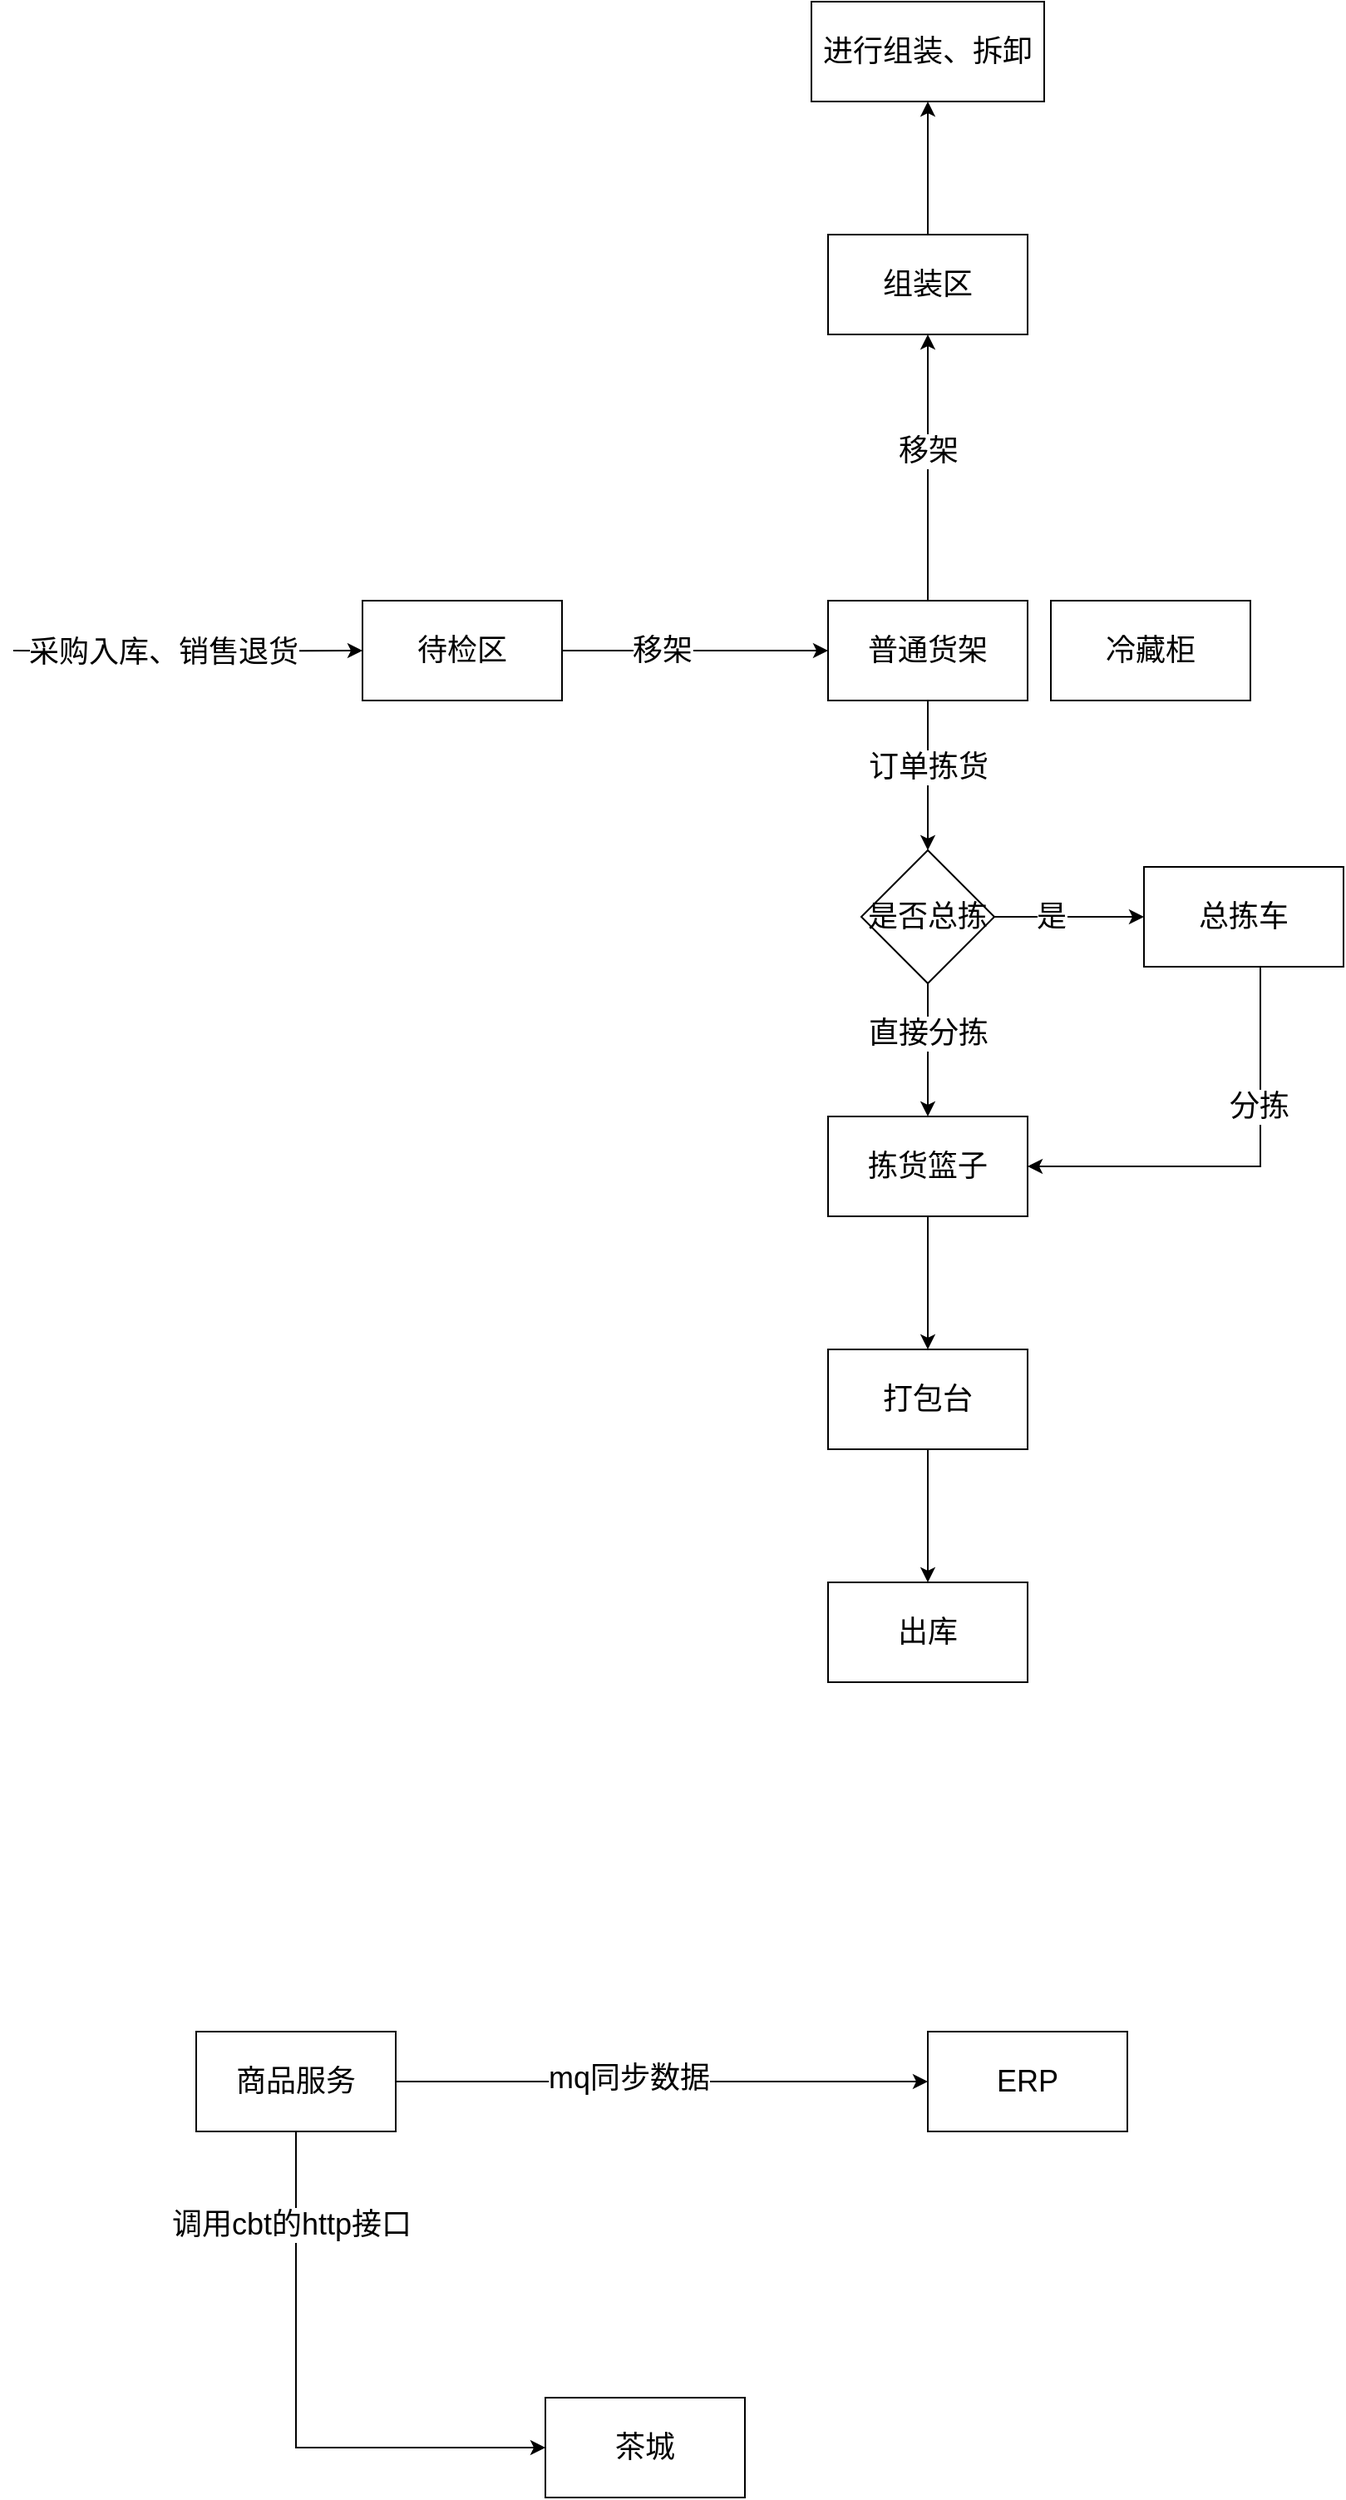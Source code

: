 <mxfile version="16.5.6" type="github">
  <diagram id="Mu7yk8GuiVk8Gk-UCI4_" name="第 1 页">
    <mxGraphModel dx="2249" dy="1875" grid="1" gridSize="10" guides="1" tooltips="1" connect="1" arrows="1" fold="1" page="1" pageScale="1" pageWidth="827" pageHeight="1169" math="0" shadow="0">
      <root>
        <mxCell id="0" />
        <mxCell id="1" parent="0" />
        <mxCell id="oV9n_YVSXL_IAB9L3_i6-15" style="edgeStyle=orthogonalEdgeStyle;rounded=0;orthogonalLoop=1;jettySize=auto;html=1;entryX=0;entryY=0.5;entryDx=0;entryDy=0;fontSize=18;" edge="1" parent="1" source="oV9n_YVSXL_IAB9L3_i6-1" target="oV9n_YVSXL_IAB9L3_i6-5">
          <mxGeometry relative="1" as="geometry" />
        </mxCell>
        <mxCell id="oV9n_YVSXL_IAB9L3_i6-16" value="移架" style="edgeLabel;html=1;align=center;verticalAlign=middle;resizable=0;points=[];fontSize=18;" vertex="1" connectable="0" parent="oV9n_YVSXL_IAB9L3_i6-15">
          <mxGeometry x="-0.25" relative="1" as="geometry">
            <mxPoint as="offset" />
          </mxGeometry>
        </mxCell>
        <mxCell id="oV9n_YVSXL_IAB9L3_i6-1" value="待检区" style="rounded=0;whiteSpace=wrap;html=1;fontSize=18;" vertex="1" parent="1">
          <mxGeometry x="60" y="100" width="120" height="60" as="geometry" />
        </mxCell>
        <mxCell id="oV9n_YVSXL_IAB9L3_i6-12" style="edgeStyle=orthogonalEdgeStyle;rounded=0;orthogonalLoop=1;jettySize=auto;html=1;entryX=0.5;entryY=0;entryDx=0;entryDy=0;fontSize=18;" edge="1" parent="1" source="oV9n_YVSXL_IAB9L3_i6-2" target="oV9n_YVSXL_IAB9L3_i6-4">
          <mxGeometry relative="1" as="geometry" />
        </mxCell>
        <mxCell id="oV9n_YVSXL_IAB9L3_i6-2" value="拣货篮子" style="rounded=0;whiteSpace=wrap;html=1;fontSize=18;" vertex="1" parent="1">
          <mxGeometry x="340" y="410" width="120" height="60" as="geometry" />
        </mxCell>
        <mxCell id="oV9n_YVSXL_IAB9L3_i6-27" style="edgeStyle=orthogonalEdgeStyle;rounded=0;orthogonalLoop=1;jettySize=auto;html=1;entryX=1;entryY=0.5;entryDx=0;entryDy=0;fontSize=18;" edge="1" parent="1" source="oV9n_YVSXL_IAB9L3_i6-3" target="oV9n_YVSXL_IAB9L3_i6-2">
          <mxGeometry relative="1" as="geometry">
            <Array as="points">
              <mxPoint x="600" y="440" />
            </Array>
          </mxGeometry>
        </mxCell>
        <mxCell id="oV9n_YVSXL_IAB9L3_i6-28" value="分拣" style="edgeLabel;html=1;align=center;verticalAlign=middle;resizable=0;points=[];fontSize=18;" vertex="1" connectable="0" parent="oV9n_YVSXL_IAB9L3_i6-27">
          <mxGeometry x="-0.352" y="-1" relative="1" as="geometry">
            <mxPoint as="offset" />
          </mxGeometry>
        </mxCell>
        <mxCell id="oV9n_YVSXL_IAB9L3_i6-3" value="总拣车" style="rounded=0;whiteSpace=wrap;html=1;fontSize=18;" vertex="1" parent="1">
          <mxGeometry x="530" y="260" width="120" height="60" as="geometry" />
        </mxCell>
        <mxCell id="oV9n_YVSXL_IAB9L3_i6-18" value="" style="edgeStyle=orthogonalEdgeStyle;rounded=0;orthogonalLoop=1;jettySize=auto;html=1;fontSize=18;" edge="1" parent="1" source="oV9n_YVSXL_IAB9L3_i6-4" target="oV9n_YVSXL_IAB9L3_i6-17">
          <mxGeometry relative="1" as="geometry" />
        </mxCell>
        <mxCell id="oV9n_YVSXL_IAB9L3_i6-4" value="打包台" style="rounded=0;whiteSpace=wrap;html=1;fontSize=18;" vertex="1" parent="1">
          <mxGeometry x="340" y="550" width="120" height="60" as="geometry" />
        </mxCell>
        <mxCell id="oV9n_YVSXL_IAB9L3_i6-9" value="" style="edgeStyle=orthogonalEdgeStyle;rounded=0;orthogonalLoop=1;jettySize=auto;html=1;fontSize=18;" edge="1" parent="1" source="oV9n_YVSXL_IAB9L3_i6-5" target="oV9n_YVSXL_IAB9L3_i6-8">
          <mxGeometry relative="1" as="geometry" />
        </mxCell>
        <mxCell id="oV9n_YVSXL_IAB9L3_i6-24" value="订单拣货" style="edgeLabel;html=1;align=center;verticalAlign=middle;resizable=0;points=[];fontSize=18;" vertex="1" connectable="0" parent="oV9n_YVSXL_IAB9L3_i6-9">
          <mxGeometry x="-0.309" y="2" relative="1" as="geometry">
            <mxPoint x="-2" y="9" as="offset" />
          </mxGeometry>
        </mxCell>
        <mxCell id="oV9n_YVSXL_IAB9L3_i6-13" style="edgeStyle=orthogonalEdgeStyle;rounded=0;orthogonalLoop=1;jettySize=auto;html=1;fontSize=18;" edge="1" parent="1" source="oV9n_YVSXL_IAB9L3_i6-5" target="oV9n_YVSXL_IAB9L3_i6-7">
          <mxGeometry relative="1" as="geometry" />
        </mxCell>
        <mxCell id="oV9n_YVSXL_IAB9L3_i6-14" value="移架" style="edgeLabel;html=1;align=center;verticalAlign=middle;resizable=0;points=[];fontSize=18;" vertex="1" connectable="0" parent="oV9n_YVSXL_IAB9L3_i6-13">
          <mxGeometry x="0.125" relative="1" as="geometry">
            <mxPoint as="offset" />
          </mxGeometry>
        </mxCell>
        <mxCell id="oV9n_YVSXL_IAB9L3_i6-5" value="普通货架" style="rounded=0;whiteSpace=wrap;html=1;fontSize=18;" vertex="1" parent="1">
          <mxGeometry x="340" y="100" width="120" height="60" as="geometry" />
        </mxCell>
        <mxCell id="oV9n_YVSXL_IAB9L3_i6-6" value="冷藏柜" style="rounded=0;whiteSpace=wrap;html=1;fontSize=18;" vertex="1" parent="1">
          <mxGeometry x="474" y="100" width="120" height="60" as="geometry" />
        </mxCell>
        <mxCell id="oV9n_YVSXL_IAB9L3_i6-26" value="" style="edgeStyle=orthogonalEdgeStyle;rounded=0;orthogonalLoop=1;jettySize=auto;html=1;fontSize=18;" edge="1" parent="1" source="oV9n_YVSXL_IAB9L3_i6-7" target="oV9n_YVSXL_IAB9L3_i6-25">
          <mxGeometry relative="1" as="geometry" />
        </mxCell>
        <mxCell id="oV9n_YVSXL_IAB9L3_i6-7" value="组装区" style="rounded=0;whiteSpace=wrap;html=1;fontSize=18;" vertex="1" parent="1">
          <mxGeometry x="340" y="-120" width="120" height="60" as="geometry" />
        </mxCell>
        <mxCell id="oV9n_YVSXL_IAB9L3_i6-10" style="edgeStyle=orthogonalEdgeStyle;rounded=0;orthogonalLoop=1;jettySize=auto;html=1;entryX=0.5;entryY=0;entryDx=0;entryDy=0;fontSize=18;" edge="1" parent="1" source="oV9n_YVSXL_IAB9L3_i6-8" target="oV9n_YVSXL_IAB9L3_i6-2">
          <mxGeometry relative="1" as="geometry">
            <Array as="points">
              <mxPoint x="400" y="370" />
              <mxPoint x="400" y="370" />
            </Array>
          </mxGeometry>
        </mxCell>
        <mxCell id="oV9n_YVSXL_IAB9L3_i6-30" value="直接分拣" style="edgeLabel;html=1;align=center;verticalAlign=middle;resizable=0;points=[];fontSize=18;" vertex="1" connectable="0" parent="oV9n_YVSXL_IAB9L3_i6-10">
          <mxGeometry x="-0.25" y="-1" relative="1" as="geometry">
            <mxPoint x="1" as="offset" />
          </mxGeometry>
        </mxCell>
        <mxCell id="oV9n_YVSXL_IAB9L3_i6-11" style="edgeStyle=orthogonalEdgeStyle;rounded=0;orthogonalLoop=1;jettySize=auto;html=1;entryX=0;entryY=0.5;entryDx=0;entryDy=0;fontSize=18;" edge="1" parent="1" source="oV9n_YVSXL_IAB9L3_i6-8" target="oV9n_YVSXL_IAB9L3_i6-3">
          <mxGeometry relative="1" as="geometry" />
        </mxCell>
        <mxCell id="oV9n_YVSXL_IAB9L3_i6-29" value="是" style="edgeLabel;html=1;align=center;verticalAlign=middle;resizable=0;points=[];fontSize=18;" vertex="1" connectable="0" parent="oV9n_YVSXL_IAB9L3_i6-11">
          <mxGeometry x="-0.244" relative="1" as="geometry">
            <mxPoint as="offset" />
          </mxGeometry>
        </mxCell>
        <mxCell id="oV9n_YVSXL_IAB9L3_i6-8" value="是否总拣" style="rhombus;whiteSpace=wrap;html=1;rounded=0;fontSize=18;" vertex="1" parent="1">
          <mxGeometry x="360" y="250" width="80" height="80" as="geometry" />
        </mxCell>
        <mxCell id="oV9n_YVSXL_IAB9L3_i6-17" value="出库" style="whiteSpace=wrap;html=1;rounded=0;fontSize=18;" vertex="1" parent="1">
          <mxGeometry x="340" y="690" width="120" height="60" as="geometry" />
        </mxCell>
        <mxCell id="oV9n_YVSXL_IAB9L3_i6-22" style="edgeStyle=orthogonalEdgeStyle;rounded=0;orthogonalLoop=1;jettySize=auto;html=1;fontSize=18;" edge="1" parent="1" target="oV9n_YVSXL_IAB9L3_i6-1">
          <mxGeometry relative="1" as="geometry">
            <mxPoint x="-150" y="130" as="sourcePoint" />
          </mxGeometry>
        </mxCell>
        <mxCell id="oV9n_YVSXL_IAB9L3_i6-23" value="采购入库、销售退货" style="edgeLabel;html=1;align=center;verticalAlign=middle;resizable=0;points=[];fontSize=18;" vertex="1" connectable="0" parent="oV9n_YVSXL_IAB9L3_i6-22">
          <mxGeometry x="-0.152" relative="1" as="geometry">
            <mxPoint as="offset" />
          </mxGeometry>
        </mxCell>
        <mxCell id="oV9n_YVSXL_IAB9L3_i6-25" value="进行组装、拆卸" style="whiteSpace=wrap;html=1;rounded=0;fontSize=18;" vertex="1" parent="1">
          <mxGeometry x="330" y="-260" width="140" height="60" as="geometry" />
        </mxCell>
        <mxCell id="oV9n_YVSXL_IAB9L3_i6-36" style="edgeStyle=orthogonalEdgeStyle;rounded=0;orthogonalLoop=1;jettySize=auto;html=1;entryX=0;entryY=0.5;entryDx=0;entryDy=0;fontSize=18;" edge="1" parent="1" source="oV9n_YVSXL_IAB9L3_i6-33" target="oV9n_YVSXL_IAB9L3_i6-34">
          <mxGeometry relative="1" as="geometry" />
        </mxCell>
        <mxCell id="oV9n_YVSXL_IAB9L3_i6-37" value="mq同步数据" style="edgeLabel;html=1;align=center;verticalAlign=middle;resizable=0;points=[];fontSize=18;" vertex="1" connectable="0" parent="oV9n_YVSXL_IAB9L3_i6-36">
          <mxGeometry x="-0.125" y="2" relative="1" as="geometry">
            <mxPoint as="offset" />
          </mxGeometry>
        </mxCell>
        <mxCell id="oV9n_YVSXL_IAB9L3_i6-38" style="edgeStyle=orthogonalEdgeStyle;rounded=0;orthogonalLoop=1;jettySize=auto;html=1;entryX=0;entryY=0.5;entryDx=0;entryDy=0;fontSize=18;" edge="1" parent="1" source="oV9n_YVSXL_IAB9L3_i6-33" target="oV9n_YVSXL_IAB9L3_i6-35">
          <mxGeometry relative="1" as="geometry">
            <Array as="points">
              <mxPoint x="20" y="1210" />
            </Array>
          </mxGeometry>
        </mxCell>
        <mxCell id="oV9n_YVSXL_IAB9L3_i6-39" value="调用cbt的http接口" style="edgeLabel;html=1;align=center;verticalAlign=middle;resizable=0;points=[];fontSize=18;" vertex="1" connectable="0" parent="oV9n_YVSXL_IAB9L3_i6-38">
          <mxGeometry x="-0.671" y="-3" relative="1" as="geometry">
            <mxPoint as="offset" />
          </mxGeometry>
        </mxCell>
        <mxCell id="oV9n_YVSXL_IAB9L3_i6-33" value="商品服务" style="rounded=0;whiteSpace=wrap;html=1;fontSize=18;" vertex="1" parent="1">
          <mxGeometry x="-40" y="960" width="120" height="60" as="geometry" />
        </mxCell>
        <mxCell id="oV9n_YVSXL_IAB9L3_i6-34" value="ERP" style="rounded=0;whiteSpace=wrap;html=1;fontSize=18;" vertex="1" parent="1">
          <mxGeometry x="400" y="960" width="120" height="60" as="geometry" />
        </mxCell>
        <mxCell id="oV9n_YVSXL_IAB9L3_i6-35" value="茶城" style="rounded=0;whiteSpace=wrap;html=1;fontSize=18;" vertex="1" parent="1">
          <mxGeometry x="170" y="1180" width="120" height="60" as="geometry" />
        </mxCell>
      </root>
    </mxGraphModel>
  </diagram>
</mxfile>
